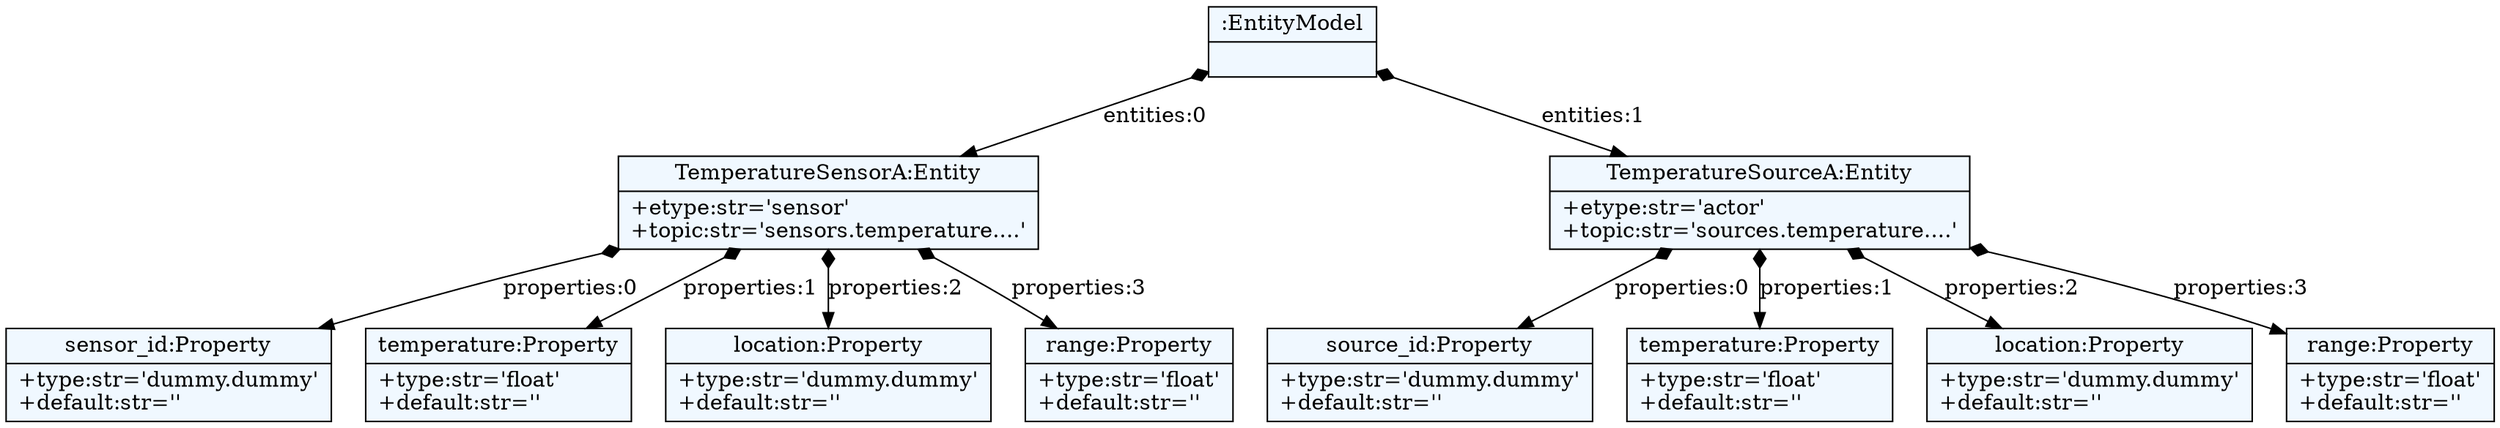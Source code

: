 
    digraph textX {
    fontname = "Bitstream Vera Sans"
    fontsize = 8
    node[
        shape=record,
        style=filled,
        fillcolor=aliceblue
    ]
    nodesep = 0.3
    edge[dir=black,arrowtail=empty]


2432360118176 -> 2432360118320 [label="entities:0" arrowtail=diamond dir=both]
2432360118320 -> 2432360118416 [label="properties:0" arrowtail=diamond dir=both]
2432360118416[label="{sensor_id:Property|+type:str='dummy.dummy'\l+default:str=''\l}"]
2432360118320 -> 2432360118512 [label="properties:1" arrowtail=diamond dir=both]
2432360118512[label="{temperature:Property|+type:str='float'\l+default:str=''\l}"]
2432360118320 -> 2432360118560 [label="properties:2" arrowtail=diamond dir=both]
2432360118560[label="{location:Property|+type:str='dummy.dummy'\l+default:str=''\l}"]
2432360118320 -> 2432360118608 [label="properties:3" arrowtail=diamond dir=both]
2432360118608[label="{range:Property|+type:str='float'\l+default:str=''\l}"]
2432360118320[label="{TemperatureSensorA:Entity|+etype:str='sensor'\l+topic:str='sensors.temperature....'\l}"]
2432360118176 -> 2432360118368 [label="entities:1" arrowtail=diamond dir=both]
2432360118368 -> 2432360118656 [label="properties:0" arrowtail=diamond dir=both]
2432360118656[label="{source_id:Property|+type:str='dummy.dummy'\l+default:str=''\l}"]
2432360118368 -> 2432360118752 [label="properties:1" arrowtail=diamond dir=both]
2432360118752[label="{temperature:Property|+type:str='float'\l+default:str=''\l}"]
2432360118368 -> 2432360118800 [label="properties:2" arrowtail=diamond dir=both]
2432360118800[label="{location:Property|+type:str='dummy.dummy'\l+default:str=''\l}"]
2432360118368 -> 2432360118848 [label="properties:3" arrowtail=diamond dir=both]
2432360118848[label="{range:Property|+type:str='float'\l+default:str=''\l}"]
2432360118368[label="{TemperatureSourceA:Entity|+etype:str='actor'\l+topic:str='sources.temperature....'\l}"]
2432360118176[label="{:EntityModel|}"]

}
